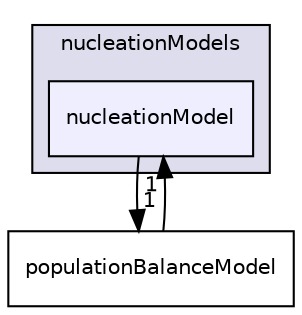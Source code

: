 digraph "src/phaseSystemModels/reactingEulerFoam/phaseSystems/populationBalanceModel/nucleationModels/nucleationModel" {
  bgcolor=transparent;
  compound=true
  node [ fontsize="10", fontname="Helvetica"];
  edge [ labelfontsize="10", labelfontname="Helvetica"];
  subgraph clusterdir_2bb7d45ac0e08a0ef643eb556d29e86e {
    graph [ bgcolor="#ddddee", pencolor="black", label="nucleationModels" fontname="Helvetica", fontsize="10", URL="dir_2bb7d45ac0e08a0ef643eb556d29e86e.html"]
  dir_f9989c596fbd765e077c156e70b377ff [shape=box, label="nucleationModel", style="filled", fillcolor="#eeeeff", pencolor="black", URL="dir_f9989c596fbd765e077c156e70b377ff.html"];
  }
  dir_6836c8d0bc2688f1a5e39885a04a3d18 [shape=box label="populationBalanceModel" URL="dir_6836c8d0bc2688f1a5e39885a04a3d18.html"];
  dir_f9989c596fbd765e077c156e70b377ff->dir_6836c8d0bc2688f1a5e39885a04a3d18 [headlabel="1", labeldistance=1.5 headhref="dir_003292_003295.html"];
  dir_6836c8d0bc2688f1a5e39885a04a3d18->dir_f9989c596fbd765e077c156e70b377ff [headlabel="1", labeldistance=1.5 headhref="dir_003295_003292.html"];
}
